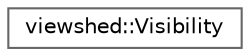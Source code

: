 digraph "Graphical Class Hierarchy"
{
 // LATEX_PDF_SIZE
  bgcolor="transparent";
  edge [fontname=Helvetica,fontsize=10,labelfontname=Helvetica,labelfontsize=10];
  node [fontname=Helvetica,fontsize=10,shape=box,height=0.2,width=0.4];
  rankdir="LR";
  Node0 [id="Node000000",label="viewshed::Visibility",height=0.2,width=0.4,color="grey40", fillcolor="white", style="filled",URL="$classviewshed_1_1Visibility.html",tooltip="Class that provides static functions to assist with viewshed calculation."];
}
